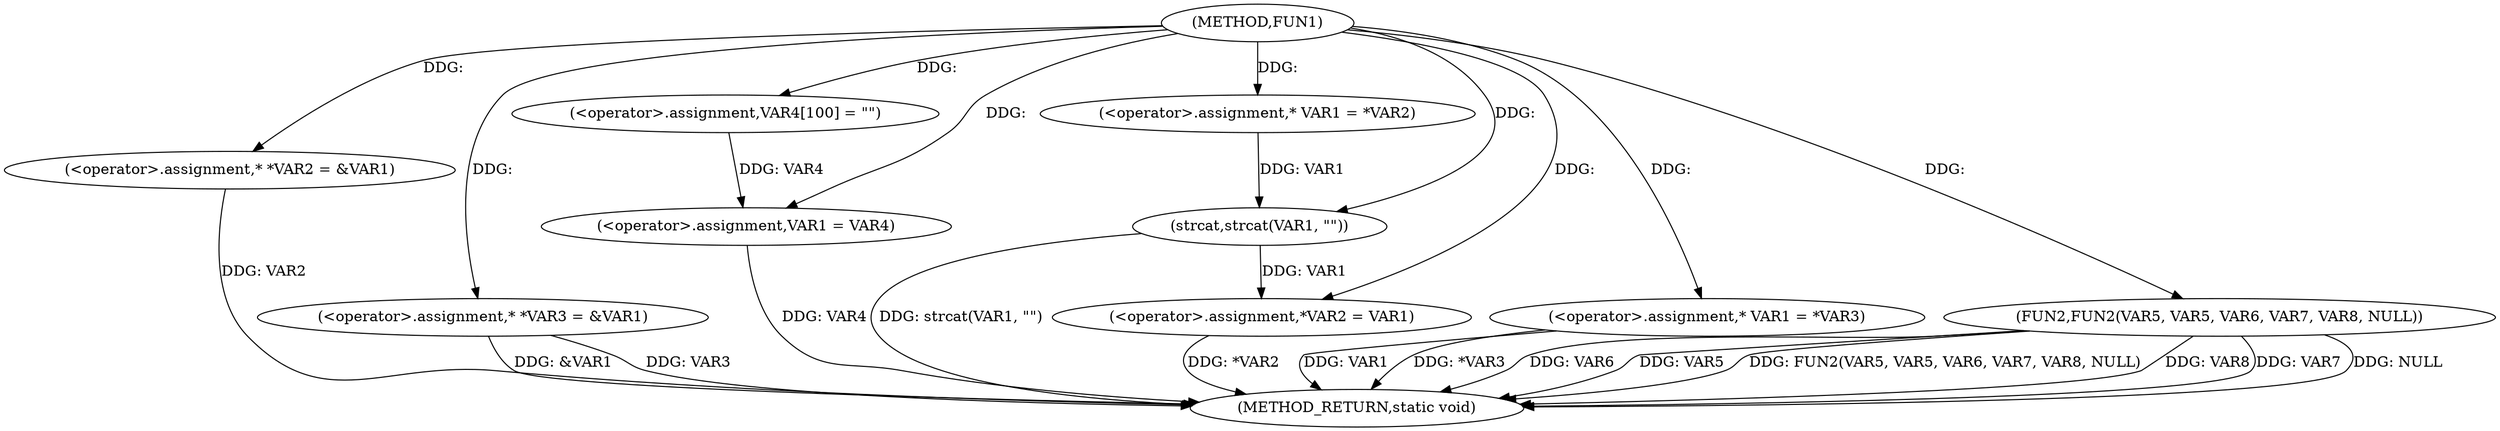 digraph FUN1 {  
"1000100" [label = "(METHOD,FUN1)" ]
"1000146" [label = "(METHOD_RETURN,static void)" ]
"1000104" [label = "(<operator>.assignment,* *VAR2 = &VAR1)" ]
"1000109" [label = "(<operator>.assignment,* *VAR3 = &VAR1)" ]
"1000114" [label = "(<operator>.assignment,VAR4[100] = \"\")" ]
"1000117" [label = "(<operator>.assignment,VAR1 = VAR4)" ]
"1000122" [label = "(<operator>.assignment,* VAR1 = *VAR2)" ]
"1000126" [label = "(strcat,strcat(VAR1, \"\"))" ]
"1000129" [label = "(<operator>.assignment,*VAR2 = VAR1)" ]
"1000135" [label = "(<operator>.assignment,* VAR1 = *VAR3)" ]
"1000139" [label = "(FUN2,FUN2(VAR5, VAR5, VAR6, VAR7, VAR8, NULL))" ]
  "1000139" -> "1000146"  [ label = "DDG: VAR6"] 
  "1000104" -> "1000146"  [ label = "DDG: VAR2"] 
  "1000139" -> "1000146"  [ label = "DDG: VAR5"] 
  "1000117" -> "1000146"  [ label = "DDG: VAR4"] 
  "1000109" -> "1000146"  [ label = "DDG: &VAR1"] 
  "1000129" -> "1000146"  [ label = "DDG: *VAR2"] 
  "1000126" -> "1000146"  [ label = "DDG: strcat(VAR1, \"\")"] 
  "1000139" -> "1000146"  [ label = "DDG: FUN2(VAR5, VAR5, VAR6, VAR7, VAR8, NULL)"] 
  "1000139" -> "1000146"  [ label = "DDG: VAR8"] 
  "1000109" -> "1000146"  [ label = "DDG: VAR3"] 
  "1000139" -> "1000146"  [ label = "DDG: VAR7"] 
  "1000135" -> "1000146"  [ label = "DDG: VAR1"] 
  "1000139" -> "1000146"  [ label = "DDG: NULL"] 
  "1000135" -> "1000146"  [ label = "DDG: *VAR3"] 
  "1000100" -> "1000104"  [ label = "DDG: "] 
  "1000100" -> "1000109"  [ label = "DDG: "] 
  "1000100" -> "1000114"  [ label = "DDG: "] 
  "1000114" -> "1000117"  [ label = "DDG: VAR4"] 
  "1000100" -> "1000117"  [ label = "DDG: "] 
  "1000100" -> "1000122"  [ label = "DDG: "] 
  "1000122" -> "1000126"  [ label = "DDG: VAR1"] 
  "1000100" -> "1000126"  [ label = "DDG: "] 
  "1000126" -> "1000129"  [ label = "DDG: VAR1"] 
  "1000100" -> "1000129"  [ label = "DDG: "] 
  "1000100" -> "1000135"  [ label = "DDG: "] 
  "1000100" -> "1000139"  [ label = "DDG: "] 
}
